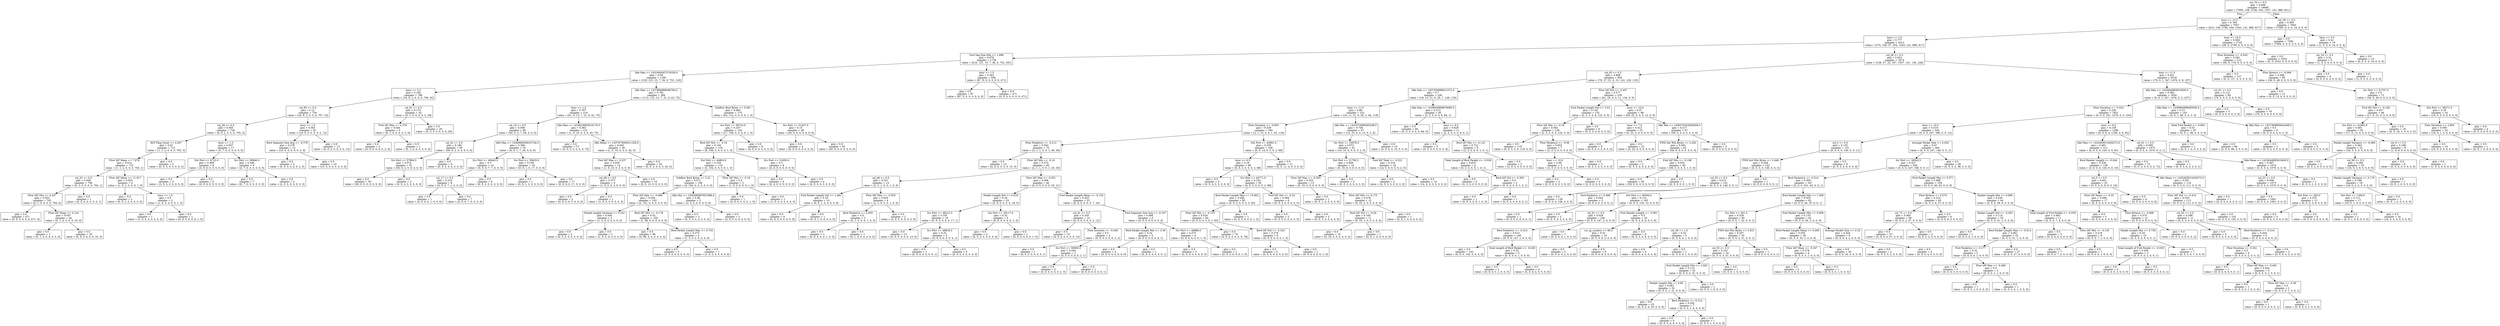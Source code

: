 digraph Tree {
node [shape=box] ;
0 [label="col_76 <= 0.5\ngini = 0.649\nsamples = 14660\nvalue = [7995, 158, 2746, 354, 1557, 141, 888, 821]"] ;
1 [label="hour <= 13.5\ngini = 0.765\nsamples = 7057\nvalue = [410, 158, 2746, 354, 1543, 141, 888, 817]"] ;
0 -> 1 [labeldistance=2.5, labelangle=45, headlabel="True"] ;
2 [label="hour <= 3.5\ngini = 0.777\nsamples = 4312\nvalue = [374, 158, 37, 354, 1543, 141, 888, 817]"] ;
1 -> 2 ;
3 [label="Fwd Seg Size Min <= 1.996\ngini = 0.676\nsamples = 1738\nvalue = [216, 121, 15, 7, 36, 0, 752, 591]"] ;
2 -> 3 ;
4 [label="Idle Max <= 1432400047374336.0\ngini = 0.56\nsamples = 1180\nvalue = [129, 121, 15, 7, 36, 0, 752, 120]"] ;
3 -> 4 ;
5 [label="hour <= 2.5\ngini = 0.182\nsamples = 786\nvalue = [16, 9, 2, 0, 5, 0, 709, 45]"] ;
4 -> 5 ;
6 [label="col_95 <= 0.5\ngini = 0.12\nsamples = 754\nvalue = [16, 8, 2, 0, 5, 0, 707, 16]"] ;
5 -> 6 ;
7 [label="col_29 <= 0.5\ngini = 0.065\nsamples = 729\nvalue = [6, 8, 2, 0, 5, 0, 705, 3]"] ;
6 -> 7 ;
8 [label="RST Flag Count <= 4.267\ngini = 0.02\nsamples = 712\nvalue = [1, 1, 2, 0, 0, 0, 705, 3]"] ;
7 -> 8 ;
9 [label="Flow IAT Mean <= 7.878\ngini = 0.014\nsamples = 710\nvalue = [1, 1, 2, 0, 0, 0, 705, 1]"] ;
8 -> 9 ;
10 [label="col_33 <= 0.5\ngini = 0.006\nsamples = 706\nvalue = [0, 1, 0, 0, 0, 0, 704, 1]"] ;
9 -> 10 ;
11 [label="Flow IAT Min <= 4.427\ngini = 0.003\nsamples = 705\nvalue = [0, 1, 0, 0, 0, 0, 704, 0]"] ;
10 -> 11 ;
12 [label="gini = 0.0\nsamples = 671\nvalue = [0, 0, 0, 0, 0, 0, 671, 0]"] ;
11 -> 12 ;
13 [label="Flow IAT Mean <= 4.124\ngini = 0.057\nsamples = 34\nvalue = [0, 1, 0, 0, 0, 0, 33, 0]"] ;
11 -> 13 ;
14 [label="gini = 0.0\nsamples = 1\nvalue = [0, 1, 0, 0, 0, 0, 0, 0]"] ;
13 -> 14 ;
15 [label="gini = 0.0\nsamples = 33\nvalue = [0, 0, 0, 0, 0, 0, 33, 0]"] ;
13 -> 15 ;
16 [label="gini = 0.0\nsamples = 1\nvalue = [0, 0, 0, 0, 0, 0, 0, 1]"] ;
10 -> 16 ;
17 [label="Flow IAT Mean <= 11.917\ngini = 0.625\nsamples = 4\nvalue = [1, 0, 2, 0, 0, 0, 1, 0]"] ;
9 -> 17 ;
18 [label="gini = 0.0\nsamples = 2\nvalue = [0, 0, 2, 0, 0, 0, 0, 0]"] ;
17 -> 18 ;
19 [label="hour <= 1.5\ngini = 0.5\nsamples = 2\nvalue = [1, 0, 0, 0, 0, 0, 1, 0]"] ;
17 -> 19 ;
20 [label="gini = 0.0\nsamples = 1\nvalue = [1, 0, 0, 0, 0, 0, 0, 0]"] ;
19 -> 20 ;
21 [label="gini = 0.0\nsamples = 1\nvalue = [0, 0, 0, 0, 0, 0, 1, 0]"] ;
19 -> 21 ;
22 [label="gini = 0.0\nsamples = 2\nvalue = [0, 0, 0, 0, 0, 0, 0, 2]"] ;
8 -> 22 ;
23 [label="hour <= 1.5\ngini = 0.657\nsamples = 17\nvalue = [5, 7, 0, 0, 5, 0, 0, 0]"] ;
7 -> 23 ;
24 [label="Dst Port <= 4722.0\ngini = 0.469\nsamples = 8\nvalue = [3, 0, 0, 0, 5, 0, 0, 0]"] ;
23 -> 24 ;
25 [label="gini = 0.0\nsamples = 3\nvalue = [3, 0, 0, 0, 0, 0, 0, 0]"] ;
24 -> 25 ;
26 [label="gini = 0.0\nsamples = 5\nvalue = [0, 0, 0, 0, 5, 0, 0, 0]"] ;
24 -> 26 ;
27 [label="Src Port <= 58946.0\ngini = 0.346\nsamples = 9\nvalue = [2, 7, 0, 0, 0, 0, 0, 0]"] ;
23 -> 27 ;
28 [label="gini = 0.0\nsamples = 7\nvalue = [0, 7, 0, 0, 0, 0, 0, 0]"] ;
27 -> 28 ;
29 [label="gini = 0.0\nsamples = 2\nvalue = [2, 0, 0, 0, 0, 0, 0, 0]"] ;
27 -> 29 ;
30 [label="hour <= 1.5\ngini = 0.563\nsamples = 25\nvalue = [10, 0, 0, 0, 0, 0, 2, 13]"] ;
6 -> 30 ;
31 [label="Bwd Segment Size Avg <= -0.378\ngini = 0.278\nsamples = 12\nvalue = [10, 0, 0, 0, 0, 0, 2, 0]"] ;
30 -> 31 ;
32 [label="gini = 0.0\nsamples = 2\nvalue = [0, 0, 0, 0, 0, 0, 2, 0]"] ;
31 -> 32 ;
33 [label="gini = 0.0\nsamples = 10\nvalue = [10, 0, 0, 0, 0, 0, 0, 0]"] ;
31 -> 33 ;
34 [label="gini = 0.0\nsamples = 13\nvalue = [0, 0, 0, 0, 0, 0, 0, 13]"] ;
30 -> 34 ;
35 [label="col_91 <= 0.5\ngini = 0.174\nsamples = 32\nvalue = [0, 1, 0, 0, 0, 0, 2, 29]"] ;
5 -> 35 ;
36 [label="Fwd IAT Max <= 2.378\ngini = 0.444\nsamples = 3\nvalue = [0, 1, 0, 0, 0, 0, 2, 0]"] ;
35 -> 36 ;
37 [label="gini = 0.0\nsamples = 2\nvalue = [0, 0, 0, 0, 0, 0, 2, 0]"] ;
36 -> 37 ;
38 [label="gini = 0.0\nsamples = 1\nvalue = [0, 1, 0, 0, 0, 0, 0, 0]"] ;
36 -> 38 ;
39 [label="gini = 0.0\nsamples = 29\nvalue = [0, 0, 0, 0, 0, 0, 0, 29]"] ;
35 -> 39 ;
40 [label="Idle Max <= 1437884989046784.0\ngini = 0.781\nsamples = 394\nvalue = [113, 112, 13, 7, 31, 0, 43, 75]"] ;
4 -> 40 ;
41 [label="hour <= 1.5\ngini = 0.767\nsamples = 219\nvalue = [51, 0, 13, 7, 31, 0, 42, 75]"] ;
40 -> 41 ;
42 [label="col_18 <= 0.5\ngini = 0.568\nsamples = 88\nvalue = [50, 0, 3, 7, 28, 0, 0, 0]"] ;
41 -> 42 ;
43 [label="col_42 <= 0.5\ngini = 0.196\nsamples = 56\nvalue = [50, 0, 2, 0, 4, 0, 0, 0]"] ;
42 -> 43 ;
44 [label="Src Port <= 57994.5\ngini = 0.074\nsamples = 52\nvalue = [50, 0, 2, 0, 0, 0, 0, 0]"] ;
43 -> 44 ;
45 [label="gini = 0.0\nsamples = 50\nvalue = [50, 0, 0, 0, 0, 0, 0, 0]"] ;
44 -> 45 ;
46 [label="gini = 0.0\nsamples = 2\nvalue = [0, 0, 2, 0, 0, 0, 0, 0]"] ;
44 -> 46 ;
47 [label="gini = 0.0\nsamples = 4\nvalue = [0, 0, 0, 0, 4, 0, 0, 0]"] ;
43 -> 47 ;
48 [label="Idle Max <= 1436980026015744.0\ngini = 0.389\nsamples = 32\nvalue = [0, 0, 1, 7, 24, 0, 0, 0]"] ;
42 -> 48 ;
49 [label="Src Port <= 49445.5\ngini = 0.5\nsamples = 14\nvalue = [0, 0, 0, 7, 7, 0, 0, 0]"] ;
48 -> 49 ;
50 [label="col_17 <= 0.5\ngini = 0.219\nsamples = 8\nvalue = [0, 0, 0, 7, 1, 0, 0, 0]"] ;
49 -> 50 ;
51 [label="gini = 0.0\nsamples = 1\nvalue = [0, 0, 0, 0, 1, 0, 0, 0]"] ;
50 -> 51 ;
52 [label="gini = 0.0\nsamples = 7\nvalue = [0, 0, 0, 7, 0, 0, 0, 0]"] ;
50 -> 52 ;
53 [label="gini = 0.0\nsamples = 6\nvalue = [0, 0, 0, 0, 6, 0, 0, 0]"] ;
49 -> 53 ;
54 [label="Src Port <= 35625.0\ngini = 0.105\nsamples = 18\nvalue = [0, 0, 1, 0, 17, 0, 0, 0]"] ;
48 -> 54 ;
55 [label="gini = 0.0\nsamples = 1\nvalue = [0, 0, 1, 0, 0, 0, 0, 0]"] ;
54 -> 55 ;
56 [label="gini = 0.0\nsamples = 17\nvalue = [0, 0, 0, 0, 17, 0, 0, 0]"] ;
54 -> 56 ;
57 [label="Idle Max <= 1434819993010176.0\ngini = 0.563\nsamples = 131\nvalue = [1, 0, 10, 0, 3, 0, 42, 75]"] ;
41 -> 57 ;
58 [label="gini = 0.0\nsamples = 75\nvalue = [0, 0, 0, 0, 0, 0, 0, 75]"] ;
57 -> 58 ;
59 [label="Idle Mean <= 1437675005411328.0\ngini = 0.402\nsamples = 56\nvalue = [1, 0, 10, 0, 3, 0, 42, 0]"] ;
57 -> 59 ;
60 [label="Fwd IAT Max <= 0.237\ngini = 0.439\nsamples = 14\nvalue = [1, 0, 10, 0, 3, 0, 0, 0]"] ;
59 -> 60 ;
61 [label="col_48 <= 0.5\ngini = 0.375\nsamples = 4\nvalue = [1, 0, 0, 0, 3, 0, 0, 0]"] ;
60 -> 61 ;
62 [label="gini = 0.0\nsamples = 3\nvalue = [0, 0, 0, 0, 3, 0, 0, 0]"] ;
61 -> 62 ;
63 [label="gini = 0.0\nsamples = 1\nvalue = [1, 0, 0, 0, 0, 0, 0, 0]"] ;
61 -> 63 ;
64 [label="gini = 0.0\nsamples = 10\nvalue = [0, 0, 10, 0, 0, 0, 0, 0]"] ;
60 -> 64 ;
65 [label="gini = 0.0\nsamples = 42\nvalue = [0, 0, 0, 0, 0, 0, 42, 0]"] ;
59 -> 65 ;
66 [label="Subflow Bwd Bytes <= 5.581\ngini = 0.465\nsamples = 175\nvalue = [62, 112, 0, 0, 0, 0, 1, 0]"] ;
40 -> 66 ;
67 [label="Src Port <= 58723.0\ngini = 0.247\nsamples = 126\nvalue = [17, 108, 0, 0, 0, 0, 1, 0]"] ;
66 -> 67 ;
68 [label="Bwd IAT Min <= -0.16\ngini = 0.156\nsamples = 118\nvalue = [9, 108, 0, 0, 0, 0, 1, 0]"] ;
67 -> 68 ;
69 [label="Dst Port <= 44863.0\ngini = 0.104\nsamples = 110\nvalue = [5, 104, 0, 0, 0, 0, 1, 0]"] ;
68 -> 69 ;
70 [label="Subflow Bwd Bytes <= 5.22\ngini = 0.071\nsamples = 108\nvalue = [4, 104, 0, 0, 0, 0, 0, 0]"] ;
69 -> 70 ;
71 [label="Flow IAT Max <= -0.488\ngini = 0.038\nsamples = 103\nvalue = [2, 101, 0, 0, 0, 0, 0, 0]"] ;
70 -> 71 ;
72 [label="Packet Length Variance <= 0.241\ngini = 0.444\nsamples = 3\nvalue = [1, 2, 0, 0, 0, 0, 0, 0]"] ;
71 -> 72 ;
73 [label="gini = 0.0\nsamples = 2\nvalue = [0, 2, 0, 0, 0, 0, 0, 0]"] ;
72 -> 73 ;
74 [label="gini = 0.0\nsamples = 1\nvalue = [1, 0, 0, 0, 0, 0, 0, 0]"] ;
72 -> 74 ;
75 [label="Bwd IAT Min <= -0.178\ngini = 0.02\nsamples = 100\nvalue = [1, 99, 0, 0, 0, 0, 0, 0]"] ;
71 -> 75 ;
76 [label="gini = 0.0\nsamples = 96\nvalue = [0, 96, 0, 0, 0, 0, 0, 0]"] ;
75 -> 76 ;
77 [label="Bwd Packet Length Max <= 0.724\ngini = 0.375\nsamples = 4\nvalue = [1, 3, 0, 0, 0, 0, 0, 0]"] ;
75 -> 77 ;
78 [label="gini = 0.0\nsamples = 3\nvalue = [0, 3, 0, 0, 0, 0, 0, 0]"] ;
77 -> 78 ;
79 [label="gini = 0.0\nsamples = 1\nvalue = [1, 0, 0, 0, 0, 0, 0, 0]"] ;
77 -> 79 ;
80 [label="Idle Min <= 1456289997651968.0\ngini = 0.48\nsamples = 5\nvalue = [2, 3, 0, 0, 0, 0, 0, 0]"] ;
70 -> 80 ;
81 [label="gini = 0.0\nsamples = 3\nvalue = [0, 3, 0, 0, 0, 0, 0, 0]"] ;
80 -> 81 ;
82 [label="gini = 0.0\nsamples = 2\nvalue = [2, 0, 0, 0, 0, 0, 0, 0]"] ;
80 -> 82 ;
83 [label="Flow IAT Min <= -0.16\ngini = 0.5\nsamples = 2\nvalue = [1, 0, 0, 0, 0, 0, 1, 0]"] ;
69 -> 83 ;
84 [label="gini = 0.0\nsamples = 1\nvalue = [0, 0, 0, 0, 0, 0, 1, 0]"] ;
83 -> 84 ;
85 [label="gini = 0.0\nsamples = 1\nvalue = [1, 0, 0, 0, 0, 0, 0, 0]"] ;
83 -> 85 ;
86 [label="Src Port <= 51650.0\ngini = 0.5\nsamples = 8\nvalue = [4, 4, 0, 0, 0, 0, 0, 0]"] ;
68 -> 86 ;
87 [label="gini = 0.0\nsamples = 4\nvalue = [0, 4, 0, 0, 0, 0, 0, 0]"] ;
86 -> 87 ;
88 [label="gini = 0.0\nsamples = 4\nvalue = [4, 0, 0, 0, 0, 0, 0, 0]"] ;
86 -> 88 ;
89 [label="gini = 0.0\nsamples = 8\nvalue = [8, 0, 0, 0, 0, 0, 0, 0]"] ;
67 -> 89 ;
90 [label="Src Port <= 51427.0\ngini = 0.15\nsamples = 49\nvalue = [45, 4, 0, 0, 0, 0, 0, 0]"] ;
66 -> 90 ;
91 [label="gini = 0.0\nsamples = 4\nvalue = [0, 4, 0, 0, 0, 0, 0, 0]"] ;
90 -> 91 ;
92 [label="gini = 0.0\nsamples = 45\nvalue = [45, 0, 0, 0, 0, 0, 0, 0]"] ;
90 -> 92 ;
93 [label="hour <= 1.5\ngini = 0.263\nsamples = 558\nvalue = [87, 0, 0, 0, 0, 0, 0, 471]"] ;
3 -> 93 ;
94 [label="gini = 0.0\nsamples = 87\nvalue = [87, 0, 0, 0, 0, 0, 0, 0]"] ;
93 -> 94 ;
95 [label="gini = 0.0\nsamples = 471\nvalue = [0, 0, 0, 0, 0, 0, 0, 471]"] ;
93 -> 95 ;
96 [label="col_58 <= 0.5\ngini = 0.622\nsamples = 2574\nvalue = [158, 37, 22, 347, 1507, 141, 136, 226]"] ;
2 -> 96 ;
97 [label="col_45 <= 0.5\ngini = 0.808\nsamples = 556\nvalue = [79, 37, 21, 0, 31, 141, 128, 119]"] ;
96 -> 97 ;
98 [label="Idle Max <= 1437459988611072.0\ngini = 0.7\nsamples = 326\nvalue = [18, 13, 21, 0, 20, 7, 128, 119]"] ;
97 -> 98 ;
99 [label="hour <= 11.5\ngini = 0.68\nsamples = 231\nvalue = [16, 11, 21, 0, 20, 1, 44, 118]"] ;
98 -> 99 ;
100 [label="Flow Duration <= -0.063\ngini = 0.529\nsamples = 184\nvalue = [2, 1, 15, 0, 5, 1, 42, 118]"] ;
99 -> 100 ;
101 [label="Flow Packets/s <= -0.212\ngini = 0.554\nsamples = 75\nvalue = [2, 1, 1, 0, 0, 1, 40, 30]"] ;
100 -> 101 ;
102 [label="gini = 0.0\nsamples = 15\nvalue = [0, 0, 0, 0, 0, 0, 15, 0]"] ;
101 -> 102 ;
103 [label="Flow IAT Min <= -0.16\ngini = 0.574\nsamples = 60\nvalue = [2, 1, 1, 0, 0, 1, 25, 30]"] ;
101 -> 103 ;
104 [label="col_46 <= 0.5\ngini = 0.551\nsamples = 14\nvalue = [2, 1, 1, 0, 0, 1, 0, 9]"] ;
103 -> 104 ;
105 [label="Fwd Packet Length Std <= 1.482\ngini = 0.18\nsamples = 10\nvalue = [0, 0, 1, 0, 0, 0, 0, 9]"] ;
104 -> 105 ;
106 [label="gini = 0.0\nsamples = 9\nvalue = [0, 0, 0, 0, 0, 0, 0, 9]"] ;
105 -> 106 ;
107 [label="gini = 0.0\nsamples = 1\nvalue = [0, 0, 1, 0, 0, 0, 0, 0]"] ;
105 -> 107 ;
108 [label="Flow IAT Max <= -0.503\ngini = 0.625\nsamples = 4\nvalue = [2, 1, 0, 0, 0, 1, 0, 0]"] ;
104 -> 108 ;
109 [label="Bwd Packets/s <= 0.055\ngini = 0.5\nsamples = 2\nvalue = [0, 1, 0, 0, 0, 1, 0, 0]"] ;
108 -> 109 ;
110 [label="gini = 0.0\nsamples = 1\nvalue = [0, 0, 0, 0, 0, 1, 0, 0]"] ;
109 -> 110 ;
111 [label="gini = 0.0\nsamples = 1\nvalue = [0, 1, 0, 0, 0, 0, 0, 0]"] ;
109 -> 111 ;
112 [label="gini = 0.0\nsamples = 2\nvalue = [2, 0, 0, 0, 0, 0, 0, 0]"] ;
108 -> 112 ;
113 [label="Flow IAT Max <= -0.501\ngini = 0.496\nsamples = 46\nvalue = [0, 0, 0, 0, 0, 0, 25, 21]"] ;
103 -> 113 ;
114 [label="Packet Length Std <= 0.419\ngini = 0.34\nsamples = 23\nvalue = [0, 0, 0, 0, 0, 0, 18, 5]"] ;
113 -> 114 ;
115 [label="Src Port <= 48212.5\ngini = 0.105\nsamples = 18\nvalue = [0, 0, 0, 0, 0, 0, 17, 1]"] ;
114 -> 115 ;
116 [label="gini = 0.0\nsamples = 13\nvalue = [0, 0, 0, 0, 0, 0, 13, 0]"] ;
115 -> 116 ;
117 [label="Src Port <= 48934.5\ngini = 0.32\nsamples = 5\nvalue = [0, 0, 0, 0, 0, 0, 4, 1]"] ;
115 -> 117 ;
118 [label="gini = 0.0\nsamples = 1\nvalue = [0, 0, 0, 0, 0, 0, 0, 1]"] ;
117 -> 118 ;
119 [label="gini = 0.0\nsamples = 4\nvalue = [0, 0, 0, 0, 0, 0, 4, 0]"] ;
117 -> 119 ;
120 [label="Src Port <= 29117.0\ngini = 0.32\nsamples = 5\nvalue = [0, 0, 0, 0, 0, 0, 1, 4]"] ;
114 -> 120 ;
121 [label="gini = 0.0\nsamples = 4\nvalue = [0, 0, 0, 0, 0, 0, 0, 4]"] ;
120 -> 121 ;
122 [label="gini = 0.0\nsamples = 1\nvalue = [0, 0, 0, 0, 0, 0, 1, 0]"] ;
120 -> 122 ;
123 [label="Fwd Packet Length Mean <= -0.132\ngini = 0.423\nsamples = 23\nvalue = [0, 0, 0, 0, 0, 0, 7, 16]"] ;
113 -> 123 ;
124 [label="col_91 <= 0.5\ngini = 0.245\nsamples = 14\nvalue = [0, 0, 0, 0, 0, 0, 2, 12]"] ;
123 -> 124 ;
125 [label="gini = 0.0\nsamples = 10\nvalue = [0, 0, 0, 0, 0, 0, 0, 10]"] ;
124 -> 125 ;
126 [label="Flow Duration <= -0.546\ngini = 0.5\nsamples = 4\nvalue = [0, 0, 0, 0, 0, 0, 2, 2]"] ;
124 -> 126 ;
127 [label="gini = 0.0\nsamples = 1\nvalue = [0, 0, 0, 0, 0, 0, 0, 1]"] ;
126 -> 127 ;
128 [label="Src Port <= 56856.5\ngini = 0.444\nsamples = 3\nvalue = [0, 0, 0, 0, 0, 0, 2, 1]"] ;
126 -> 128 ;
129 [label="gini = 0.0\nsamples = 2\nvalue = [0, 0, 0, 0, 0, 0, 2, 0]"] ;
128 -> 129 ;
130 [label="gini = 0.0\nsamples = 1\nvalue = [0, 0, 0, 0, 0, 0, 0, 1]"] ;
128 -> 130 ;
131 [label="Fwd Segment Size Avg <= -0.107\ngini = 0.494\nsamples = 9\nvalue = [0, 0, 0, 0, 0, 0, 5, 4]"] ;
123 -> 131 ;
132 [label="Bwd Packet Length Min <= 3.36\ngini = 0.32\nsamples = 5\nvalue = [0, 0, 0, 0, 0, 0, 4, 1]"] ;
131 -> 132 ;
133 [label="gini = 0.0\nsamples = 4\nvalue = [0, 0, 0, 0, 0, 0, 4, 0]"] ;
132 -> 133 ;
134 [label="gini = 0.0\nsamples = 1\nvalue = [0, 0, 0, 0, 0, 0, 0, 1]"] ;
132 -> 134 ;
135 [label="Src Port <= 49886.0\ngini = 0.375\nsamples = 4\nvalue = [0, 0, 0, 0, 0, 0, 1, 3]"] ;
131 -> 135 ;
136 [label="gini = 0.0\nsamples = 3\nvalue = [0, 0, 0, 0, 0, 0, 0, 3]"] ;
135 -> 136 ;
137 [label="gini = 0.0\nsamples = 1\nvalue = [0, 0, 0, 0, 0, 0, 1, 0]"] ;
135 -> 137 ;
138 [label="Dst Port <= 43891.0\ngini = 0.329\nsamples = 109\nvalue = [0, 0, 14, 0, 5, 0, 2, 88]"] ;
100 -> 138 ;
139 [label="hour <= 6.5\ngini = 0.19\nsamples = 98\nvalue = [0, 0, 3, 0, 5, 0, 2, 88]"] ;
138 -> 139 ;
140 [label="gini = 0.0\nsamples = 5\nvalue = [0, 0, 0, 0, 5, 0, 0, 0]"] ;
139 -> 140 ;
141 [label="Src Port <= 44771.0\ngini = 0.103\nsamples = 93\nvalue = [0, 0, 3, 0, 0, 0, 2, 88]"] ;
139 -> 141 ;
142 [label="Bwd Packet Length Max <= 15.862\ngini = 0.046\nsamples = 85\nvalue = [0, 0, 0, 0, 0, 0, 2, 83]"] ;
141 -> 142 ;
143 [label="Flow IAT Min <= -0.155\ngini = 0.024\nsamples = 84\nvalue = [0, 0, 0, 0, 0, 0, 1, 83]"] ;
142 -> 143 ;
144 [label="gini = 0.0\nsamples = 78\nvalue = [0, 0, 0, 0, 0, 0, 0, 78]"] ;
143 -> 144 ;
145 [label="Bwd IAT Std <= -0.323\ngini = 0.278\nsamples = 6\nvalue = [0, 0, 0, 0, 0, 0, 1, 5]"] ;
143 -> 145 ;
146 [label="gini = 0.0\nsamples = 5\nvalue = [0, 0, 0, 0, 0, 0, 0, 5]"] ;
145 -> 146 ;
147 [label="gini = 0.0\nsamples = 1\nvalue = [0, 0, 0, 0, 0, 0, 1, 0]"] ;
145 -> 147 ;
148 [label="gini = 0.0\nsamples = 1\nvalue = [0, 0, 0, 0, 0, 0, 1, 0]"] ;
142 -> 148 ;
149 [label="Fwd IAT Std <= -0.32\ngini = 0.469\nsamples = 8\nvalue = [0, 0, 3, 0, 0, 0, 0, 5]"] ;
141 -> 149 ;
150 [label="gini = 0.0\nsamples = 5\nvalue = [0, 0, 0, 0, 0, 0, 0, 5]"] ;
149 -> 150 ;
151 [label="gini = 0.0\nsamples = 3\nvalue = [0, 0, 3, 0, 0, 0, 0, 0]"] ;
149 -> 151 ;
152 [label="gini = 0.0\nsamples = 11\nvalue = [0, 0, 11, 0, 0, 0, 0, 0]"] ;
138 -> 152 ;
153 [label="Idle Min <= 1433574989365248.0\ngini = 0.746\nsamples = 47\nvalue = [14, 10, 6, 0, 15, 0, 2, 0]"] ;
99 -> 153 ;
154 [label="Src Port <= 35978.5\ngini = 0.672\nsamples = 32\nvalue = [14, 10, 6, 0, 0, 0, 2, 0]"] ;
153 -> 154 ;
155 [label="Dst Port <= 21709.5\ngini = 0.469\nsamples = 16\nvalue = [0, 10, 6, 0, 0, 0, 0, 0]"] ;
154 -> 155 ;
156 [label="Flow IAT Max <= -0.503\ngini = 0.355\nsamples = 13\nvalue = [0, 10, 3, 0, 0, 0, 0, 0]"] ;
155 -> 156 ;
157 [label="gini = 0.0\nsamples = 1\nvalue = [0, 0, 1, 0, 0, 0, 0, 0]"] ;
156 -> 157 ;
158 [label="Flow IAT Min <= 0.175\ngini = 0.278\nsamples = 12\nvalue = [0, 10, 2, 0, 0, 0, 0, 0]"] ;
156 -> 158 ;
159 [label="Bwd IAT Std <= -0.26\ngini = 0.165\nsamples = 11\nvalue = [0, 10, 1, 0, 0, 0, 0, 0]"] ;
158 -> 159 ;
160 [label="gini = 0.0\nsamples = 10\nvalue = [0, 10, 0, 0, 0, 0, 0, 0]"] ;
159 -> 160 ;
161 [label="gini = 0.0\nsamples = 1\nvalue = [0, 0, 1, 0, 0, 0, 0, 0]"] ;
159 -> 161 ;
162 [label="gini = 0.0\nsamples = 1\nvalue = [0, 0, 1, 0, 0, 0, 0, 0]"] ;
158 -> 162 ;
163 [label="gini = 0.0\nsamples = 3\nvalue = [0, 0, 3, 0, 0, 0, 0, 0]"] ;
155 -> 163 ;
164 [label="Fwd IAT Total <= -0.521\ngini = 0.219\nsamples = 16\nvalue = [14, 0, 0, 0, 0, 0, 2, 0]"] ;
154 -> 164 ;
165 [label="gini = 0.0\nsamples = 2\nvalue = [0, 0, 0, 0, 0, 0, 2, 0]"] ;
164 -> 165 ;
166 [label="gini = 0.0\nsamples = 14\nvalue = [14, 0, 0, 0, 0, 0, 0, 0]"] ;
164 -> 166 ;
167 [label="gini = 0.0\nsamples = 15\nvalue = [0, 0, 0, 0, 15, 0, 0, 0]"] ;
153 -> 167 ;
168 [label="Idle Max <= 1439004968878080.0\ngini = 0.213\nsamples = 95\nvalue = [2, 2, 0, 0, 0, 6, 84, 1]"] ;
98 -> 168 ;
169 [label="gini = 0.0\nsamples = 84\nvalue = [0, 0, 0, 0, 0, 0, 84, 0]"] ;
168 -> 169 ;
170 [label="hour <= 6.5\ngini = 0.628\nsamples = 11\nvalue = [2, 2, 0, 0, 0, 6, 0, 1]"] ;
168 -> 170 ;
171 [label="gini = 0.0\nsamples = 5\nvalue = [0, 0, 0, 0, 0, 5, 0, 0]"] ;
170 -> 171 ;
172 [label="Bwd IAT Min <= -0.132\ngini = 0.722\nsamples = 6\nvalue = [2, 2, 0, 0, 0, 1, 0, 1]"] ;
170 -> 172 ;
173 [label="Total Length of Bwd Packet <= -0.026\ngini = 0.625\nsamples = 4\nvalue = [0, 2, 0, 0, 0, 1, 0, 1]"] ;
172 -> 173 ;
174 [label="gini = 0.0\nsamples = 2\nvalue = [0, 2, 0, 0, 0, 0, 0, 0]"] ;
173 -> 174 ;
175 [label="Bwd IAT Std <= -0.305\ngini = 0.5\nsamples = 2\nvalue = [0, 0, 0, 0, 0, 1, 0, 1]"] ;
173 -> 175 ;
176 [label="gini = 0.0\nsamples = 1\nvalue = [0, 0, 0, 0, 0, 1, 0, 0]"] ;
175 -> 176 ;
177 [label="gini = 0.0\nsamples = 1\nvalue = [0, 0, 0, 0, 0, 0, 0, 1]"] ;
175 -> 177 ;
178 [label="gini = 0.0\nsamples = 2\nvalue = [2, 0, 0, 0, 0, 0, 0, 0]"] ;
172 -> 178 ;
179 [label="Flow IAT Std <= -0.407\ngini = 0.577\nsamples = 230\nvalue = [61, 24, 0, 0, 11, 134, 0, 0]"] ;
97 -> 179 ;
180 [label="Fwd Packet Length Std <= 3.53\ngini = 0.143\nsamples = 132\nvalue = [2, 2, 0, 0, 6, 122, 0, 0]"] ;
179 -> 180 ;
181 [label="Flow IAT Min <= -0.16\ngini = 0.062\nsamples = 126\nvalue = [2, 2, 0, 0, 0, 122, 0, 0]"] ;
180 -> 181 ;
182 [label="gini = 0.0\nsamples = 119\nvalue = [0, 0, 0, 0, 0, 119, 0, 0]"] ;
181 -> 182 ;
183 [label="Flow Packets/s <= -0.06\ngini = 0.653\nsamples = 7\nvalue = [2, 2, 0, 0, 0, 3, 0, 0]"] ;
181 -> 183 ;
184 [label="hour <= 10.0\ngini = 0.48\nsamples = 5\nvalue = [2, 0, 0, 0, 0, 3, 0, 0]"] ;
183 -> 184 ;
185 [label="gini = 0.0\nsamples = 3\nvalue = [0, 0, 0, 0, 0, 3, 0, 0]"] ;
184 -> 185 ;
186 [label="gini = 0.0\nsamples = 2\nvalue = [2, 0, 0, 0, 0, 0, 0, 0]"] ;
184 -> 186 ;
187 [label="gini = 0.0\nsamples = 2\nvalue = [0, 2, 0, 0, 0, 0, 0, 0]"] ;
183 -> 187 ;
188 [label="gini = 0.0\nsamples = 6\nvalue = [0, 0, 0, 0, 6, 0, 0, 0]"] ;
180 -> 188 ;
189 [label="hour <= 10.0\ngini = 0.57\nsamples = 98\nvalue = [59, 22, 0, 0, 5, 12, 0, 0]"] ;
179 -> 189 ;
190 [label="hour <= 7.0\ngini = 0.412\nsamples = 31\nvalue = [0, 22, 0, 0, 0, 9, 0, 0]"] ;
189 -> 190 ;
191 [label="gini = 0.0\nsamples = 9\nvalue = [0, 0, 0, 0, 0, 9, 0, 0]"] ;
190 -> 191 ;
192 [label="gini = 0.0\nsamples = 22\nvalue = [0, 22, 0, 0, 0, 0, 0, 0]"] ;
190 -> 192 ;
193 [label="Idle Min <= 1456375024582656.0\ngini = 0.217\nsamples = 67\nvalue = [59, 0, 0, 0, 5, 3, 0, 0]"] ;
189 -> 193 ;
194 [label="FWD Init Win Bytes <= 2.282\ngini = 0.092\nsamples = 62\nvalue = [59, 0, 0, 0, 0, 3, 0, 0]"] ;
193 -> 194 ;
195 [label="gini = 0.0\nsamples = 2\nvalue = [0, 0, 0, 0, 0, 2, 0, 0]"] ;
194 -> 195 ;
196 [label="Fwd IAT Min <= -0.198\ngini = 0.033\nsamples = 60\nvalue = [59, 0, 0, 0, 0, 1, 0, 0]"] ;
194 -> 196 ;
197 [label="gini = 0.0\nsamples = 59\nvalue = [59, 0, 0, 0, 0, 0, 0, 0]"] ;
196 -> 197 ;
198 [label="gini = 0.0\nsamples = 1\nvalue = [0, 0, 0, 0, 0, 1, 0, 0]"] ;
196 -> 198 ;
199 [label="gini = 0.0\nsamples = 5\nvalue = [0, 0, 0, 0, 5, 0, 0, 0]"] ;
193 -> 199 ;
200 [label="hour <= 11.5\ngini = 0.431\nsamples = 2018\nvalue = [79, 0, 1, 347, 1476, 0, 8, 107]"] ;
96 -> 200 ;
201 [label="Idle Max <= 1433644983910400.0\ngini = 0.382\nsamples = 1934\nvalue = [0, 0, 1, 347, 1476, 0, 3, 107]"] ;
200 -> 201 ;
202 [label="Flow Duration <= -0.542\ngini = 0.328\nsamples = 1831\nvalue = [0, 0, 0, 251, 1476, 0, 0, 104]"] ;
201 -> 202 ;
203 [label="hour <= 10.5\ngini = 0.519\nsamples = 545\nvalue = [0, 0, 0, 247, 286, 0, 0, 12]"] ;
202 -> 203 ;
204 [label="col_5 <= 0.5\ngini = 0.135\nsamples = 151\nvalue = [0, 0, 0, 0, 140, 0, 0, 11]"] ;
203 -> 204 ;
205 [label="FWD Init Win Bytes <= 5.446\ngini = 0.028\nsamples = 142\nvalue = [0, 0, 0, 0, 140, 0, 0, 2]"] ;
204 -> 205 ;
206 [label="col_55 <= 0.5\ngini = 0.014\nsamples = 141\nvalue = [0, 0, 0, 0, 140, 0, 0, 1]"] ;
205 -> 206 ;
207 [label="gini = 0.0\nsamples = 138\nvalue = [0, 0, 0, 0, 138, 0, 0, 0]"] ;
206 -> 207 ;
208 [label="Fwd Packets/s <= 0.588\ngini = 0.444\nsamples = 3\nvalue = [0, 0, 0, 0, 2, 0, 0, 1]"] ;
206 -> 208 ;
209 [label="gini = 0.0\nsamples = 1\nvalue = [0, 0, 0, 0, 0, 0, 0, 1]"] ;
208 -> 209 ;
210 [label="gini = 0.0\nsamples = 2\nvalue = [0, 0, 0, 0, 2, 0, 0, 0]"] ;
208 -> 210 ;
211 [label="gini = 0.0\nsamples = 1\nvalue = [0, 0, 0, 0, 0, 0, 0, 1]"] ;
205 -> 211 ;
212 [label="gini = 0.0\nsamples = 9\nvalue = [0, 0, 0, 0, 0, 0, 0, 9]"] ;
204 -> 212 ;
213 [label="Average Packet Size <= 0.434\ngini = 0.47\nsamples = 394\nvalue = [0, 0, 0, 247, 146, 0, 0, 1]"] ;
203 -> 213 ;
214 [label="Src Port <= 38262.5\ngini = 0.427\nsamples = 356\nvalue = [0, 0, 0, 247, 108, 0, 0, 1]"] ;
213 -> 214 ;
215 [label="Bwd Packets/s <= -0.214\ngini = 0.305\nsamples = 247\nvalue = [0, 0, 0, 201, 45, 0, 0, 1]"] ;
214 -> 215 ;
216 [label="Dst Port <= 38394.0\ngini = 0.114\nsamples = 165\nvalue = [0, 0, 0, 155, 10, 0, 0, 0]"] ;
215 -> 216 ;
217 [label="col_61 <= 0.5\ngini = 0.026\nsamples = 149\nvalue = [0, 0, 0, 147, 2, 0, 0, 0]"] ;
216 -> 217 ;
218 [label="Bwd Packets/s <= -0.214\ngini = 0.013\nsamples = 148\nvalue = [0, 0, 0, 147, 1, 0, 0, 0]"] ;
217 -> 218 ;
219 [label="gini = 0.0\nsamples = 143\nvalue = [0, 0, 0, 143, 0, 0, 0, 0]"] ;
218 -> 219 ;
220 [label="Total Length of Bwd Packet <= -0.029\ngini = 0.32\nsamples = 5\nvalue = [0, 0, 0, 4, 1, 0, 0, 0]"] ;
218 -> 220 ;
221 [label="gini = 0.0\nsamples = 1\nvalue = [0, 0, 0, 0, 1, 0, 0, 0]"] ;
220 -> 221 ;
222 [label="gini = 0.0\nsamples = 4\nvalue = [0, 0, 0, 4, 0, 0, 0, 0]"] ;
220 -> 222 ;
223 [label="gini = 0.0\nsamples = 1\nvalue = [0, 0, 0, 0, 1, 0, 0, 0]"] ;
217 -> 223 ;
224 [label="Fwd Header Length <= -0.061\ngini = 0.5\nsamples = 16\nvalue = [0, 0, 0, 8, 8, 0, 0, 0]"] ;
216 -> 224 ;
225 [label="src_ip_country <= 86.5\ngini = 0.32\nsamples = 10\nvalue = [0, 0, 0, 8, 2, 0, 0, 0]"] ;
224 -> 225 ;
226 [label="gini = 0.0\nsamples = 2\nvalue = [0, 0, 0, 0, 2, 0, 0, 0]"] ;
225 -> 226 ;
227 [label="gini = 0.0\nsamples = 8\nvalue = [0, 0, 0, 8, 0, 0, 0, 0]"] ;
225 -> 227 ;
228 [label="gini = 0.0\nsamples = 6\nvalue = [0, 0, 0, 0, 6, 0, 0, 0]"] ;
224 -> 228 ;
229 [label="Bwd Packet Length Min <= 1.495\ngini = 0.503\nsamples = 82\nvalue = [0, 0, 0, 46, 35, 0, 0, 1]"] ;
215 -> 229 ;
230 [label="Src Port <= 261.5\ngini = 0.329\nsamples = 40\nvalue = [0, 0, 0, 7, 32, 0, 0, 1]"] ;
229 -> 230 ;
231 [label="col_58 <= 1.5\ngini = 0.32\nsamples = 5\nvalue = [0, 0, 0, 4, 1, 0, 0, 0]"] ;
230 -> 231 ;
232 [label="gini = 0.0\nsamples = 4\nvalue = [0, 0, 0, 4, 0, 0, 0, 0]"] ;
231 -> 232 ;
233 [label="gini = 0.0\nsamples = 1\nvalue = [0, 0, 0, 0, 1, 0, 0, 0]"] ;
231 -> 233 ;
234 [label="FWD Init Win Bytes <= 3.051\ngini = 0.207\nsamples = 35\nvalue = [0, 0, 0, 3, 31, 0, 0, 1]"] ;
230 -> 234 ;
235 [label="col_55 <= 0.5\ngini = 0.161\nsamples = 34\nvalue = [0, 0, 0, 3, 31, 0, 0, 0]"] ;
234 -> 235 ;
236 [label="Fwd Packet Length Min <= 1.002\ngini = 0.114\nsamples = 33\nvalue = [0, 0, 0, 2, 31, 0, 0, 0]"] ;
235 -> 236 ;
237 [label="Packet Length Min <= 0.84\ngini = 0.061\nsamples = 32\nvalue = [0, 0, 0, 1, 31, 0, 0, 0]"] ;
236 -> 237 ;
238 [label="gini = 0.0\nsamples = 25\nvalue = [0, 0, 0, 0, 25, 0, 0, 0]"] ;
237 -> 238 ;
239 [label="Bwd Packets/s <= -0.214\ngini = 0.245\nsamples = 7\nvalue = [0, 0, 0, 1, 6, 0, 0, 0]"] ;
237 -> 239 ;
240 [label="gini = 0.0\nsamples = 6\nvalue = [0, 0, 0, 0, 6, 0, 0, 0]"] ;
239 -> 240 ;
241 [label="gini = 0.0\nsamples = 1\nvalue = [0, 0, 0, 1, 0, 0, 0, 0]"] ;
239 -> 241 ;
242 [label="gini = 0.0\nsamples = 1\nvalue = [0, 0, 0, 1, 0, 0, 0, 0]"] ;
236 -> 242 ;
243 [label="gini = 0.0\nsamples = 1\nvalue = [0, 0, 0, 1, 0, 0, 0, 0]"] ;
235 -> 243 ;
244 [label="gini = 0.0\nsamples = 1\nvalue = [0, 0, 0, 0, 0, 0, 0, 1]"] ;
234 -> 244 ;
245 [label="Fwd Packet Length Min <= 0.699\ngini = 0.133\nsamples = 42\nvalue = [0, 0, 0, 39, 3, 0, 0, 0]"] ;
229 -> 245 ;
246 [label="Bwd Packet Length Mean <= 0.495\ngini = 0.054\nsamples = 36\nvalue = [0, 0, 0, 35, 1, 0, 0, 0]"] ;
245 -> 246 ;
247 [label="Flow IAT Mean <= -0.347\ngini = 0.278\nsamples = 6\nvalue = [0, 0, 0, 5, 1, 0, 0, 0]"] ;
246 -> 247 ;
248 [label="gini = 0.0\nsamples = 5\nvalue = [0, 0, 0, 5, 0, 0, 0, 0]"] ;
247 -> 248 ;
249 [label="gini = 0.0\nsamples = 1\nvalue = [0, 0, 0, 0, 1, 0, 0, 0]"] ;
247 -> 249 ;
250 [label="gini = 0.0\nsamples = 30\nvalue = [0, 0, 0, 30, 0, 0, 0, 0]"] ;
246 -> 250 ;
251 [label="Average Packet Size <= 0.32\ngini = 0.444\nsamples = 6\nvalue = [0, 0, 0, 4, 2, 0, 0, 0]"] ;
245 -> 251 ;
252 [label="gini = 0.0\nsamples = 2\nvalue = [0, 0, 0, 0, 2, 0, 0, 0]"] ;
251 -> 252 ;
253 [label="gini = 0.0\nsamples = 4\nvalue = [0, 0, 0, 4, 0, 0, 0, 0]"] ;
251 -> 253 ;
254 [label="Fwd Packet Length Min <= 0.571\ngini = 0.488\nsamples = 109\nvalue = [0, 0, 0, 46, 63, 0, 0, 0]"] ;
214 -> 254 ;
255 [label="Flow Bytes/s <= 0.579\ngini = 0.216\nsamples = 65\nvalue = [0, 0, 0, 8, 57, 0, 0, 0]"] ;
254 -> 255 ;
256 [label="col_75 <= 0.5\ngini = 0.065\nsamples = 59\nvalue = [0, 0, 0, 2, 57, 0, 0, 0]"] ;
255 -> 256 ;
257 [label="gini = 0.0\nsamples = 57\nvalue = [0, 0, 0, 0, 57, 0, 0, 0]"] ;
256 -> 257 ;
258 [label="gini = 0.0\nsamples = 2\nvalue = [0, 0, 0, 2, 0, 0, 0, 0]"] ;
256 -> 258 ;
259 [label="gini = 0.0\nsamples = 6\nvalue = [0, 0, 0, 6, 0, 0, 0, 0]"] ;
255 -> 259 ;
260 [label="Packet Length Min <= 0.966\ngini = 0.236\nsamples = 44\nvalue = [0, 0, 0, 38, 6, 0, 0, 0]"] ;
254 -> 260 ;
261 [label="Packet Length Std <= -0.263\ngini = 0.114\nsamples = 33\nvalue = [0, 0, 0, 31, 2, 0, 0, 0]"] ;
260 -> 261 ;
262 [label="gini = 0.0\nsamples = 1\nvalue = [0, 0, 0, 0, 1, 0, 0, 0]"] ;
261 -> 262 ;
263 [label="Bwd Packet Length Max <= -0.014\ngini = 0.061\nsamples = 32\nvalue = [0, 0, 0, 31, 1, 0, 0, 0]"] ;
261 -> 263 ;
264 [label="Fwd Packets/s <= -0.177\ngini = 0.32\nsamples = 5\nvalue = [0, 0, 0, 4, 1, 0, 0, 0]"] ;
263 -> 264 ;
265 [label="gini = 0.0\nsamples = 3\nvalue = [0, 0, 0, 3, 0, 0, 0, 0]"] ;
264 -> 265 ;
266 [label="Flow IAT Max <= -0.496\ngini = 0.5\nsamples = 2\nvalue = [0, 0, 0, 1, 1, 0, 0, 0]"] ;
264 -> 266 ;
267 [label="gini = 0.0\nsamples = 1\nvalue = [0, 0, 0, 1, 0, 0, 0, 0]"] ;
266 -> 267 ;
268 [label="gini = 0.0\nsamples = 1\nvalue = [0, 0, 0, 0, 1, 0, 0, 0]"] ;
266 -> 268 ;
269 [label="gini = 0.0\nsamples = 27\nvalue = [0, 0, 0, 27, 0, 0, 0, 0]"] ;
263 -> 269 ;
270 [label="Total Length of Fwd Packet <= -0.035\ngini = 0.463\nsamples = 11\nvalue = [0, 0, 0, 7, 4, 0, 0, 0]"] ;
260 -> 270 ;
271 [label="gini = 0.0\nsamples = 3\nvalue = [0, 0, 0, 0, 3, 0, 0, 0]"] ;
270 -> 271 ;
272 [label="Flow IAT Min <= -0.135\ngini = 0.219\nsamples = 8\nvalue = [0, 0, 0, 7, 1, 0, 0, 0]"] ;
270 -> 272 ;
273 [label="gini = 0.0\nsamples = 7\nvalue = [0, 0, 0, 7, 0, 0, 0, 0]"] ;
272 -> 273 ;
274 [label="gini = 0.0\nsamples = 1\nvalue = [0, 0, 0, 0, 1, 0, 0, 0]"] ;
272 -> 274 ;
275 [label="gini = 0.0\nsamples = 38\nvalue = [0, 0, 0, 0, 38, 0, 0, 0]"] ;
213 -> 275 ;
276 [label="hour <= 6.5\ngini = 0.139\nsamples = 1286\nvalue = [0, 0, 0, 4, 1190, 0, 0, 92]"] ;
202 -> 276 ;
277 [label="Idle Max <= 1432405013430272.0\ngini = 0.491\nsamples = 211\nvalue = [0, 0, 0, 0, 120, 0, 0, 91]"] ;
276 -> 277 ;
278 [label="Bwd Header Length <= -0.044\ngini = 0.236\nsamples = 139\nvalue = [0, 0, 0, 0, 120, 0, 0, 19]"] ;
277 -> 278 ;
279 [label="col_5 <= 0.5\ngini = 0.461\nsamples = 25\nvalue = [0, 0, 0, 0, 9, 0, 0, 16]"] ;
278 -> 279 ;
280 [label="Flow IAT Mean <= -0.33\ngini = 0.498\nsamples = 17\nvalue = [0, 0, 0, 0, 9, 0, 0, 8]"] ;
279 -> 280 ;
281 [label="gini = 0.0\nsamples = 5\nvalue = [0, 0, 0, 0, 0, 0, 0, 5]"] ;
280 -> 281 ;
282 [label="Flow Bytes/s <= -0.068\ngini = 0.375\nsamples = 12\nvalue = [0, 0, 0, 0, 9, 0, 0, 3]"] ;
280 -> 282 ;
283 [label="Packet Length Min <= 0.736\ngini = 0.18\nsamples = 10\nvalue = [0, 0, 0, 0, 9, 0, 0, 1]"] ;
282 -> 283 ;
284 [label="Total Length of Fwd Packet <= -0.035\ngini = 0.444\nsamples = 3\nvalue = [0, 0, 0, 0, 2, 0, 0, 1]"] ;
283 -> 284 ;
285 [label="gini = 0.0\nsamples = 2\nvalue = [0, 0, 0, 0, 2, 0, 0, 0]"] ;
284 -> 285 ;
286 [label="gini = 0.0\nsamples = 1\nvalue = [0, 0, 0, 0, 0, 0, 0, 1]"] ;
284 -> 286 ;
287 [label="gini = 0.0\nsamples = 7\nvalue = [0, 0, 0, 0, 7, 0, 0, 0]"] ;
283 -> 287 ;
288 [label="gini = 0.0\nsamples = 2\nvalue = [0, 0, 0, 0, 0, 0, 0, 2]"] ;
282 -> 288 ;
289 [label="gini = 0.0\nsamples = 8\nvalue = [0, 0, 0, 0, 0, 0, 0, 8]"] ;
279 -> 289 ;
290 [label="Idle Mean <= 1432405013430272.0\ngini = 0.051\nsamples = 114\nvalue = [0, 0, 0, 0, 111, 0, 0, 3]"] ;
278 -> 290 ;
291 [label="Flow IAT Std <= -0.415\ngini = 0.035\nsamples = 113\nvalue = [0, 0, 0, 0, 111, 0, 0, 2]"] ;
290 -> 291 ;
292 [label="col_55 <= 0.5\ngini = 0.298\nsamples = 11\nvalue = [0, 0, 0, 0, 9, 0, 0, 2]"] ;
291 -> 292 ;
293 [label="gini = 0.0\nsamples = 5\nvalue = [0, 0, 0, 0, 5, 0, 0, 0]"] ;
292 -> 293 ;
294 [label="Bwd Packets/s <= -0.214\ngini = 0.444\nsamples = 6\nvalue = [0, 0, 0, 0, 4, 0, 0, 2]"] ;
292 -> 294 ;
295 [label="Flow Duration <= -0.541\ngini = 0.5\nsamples = 4\nvalue = [0, 0, 0, 0, 2, 0, 0, 2]"] ;
294 -> 295 ;
296 [label="gini = 0.0\nsamples = 1\nvalue = [0, 0, 0, 0, 0, 0, 0, 1]"] ;
295 -> 296 ;
297 [label="Flow IAT Max <= -0.491\ngini = 0.444\nsamples = 3\nvalue = [0, 0, 0, 0, 2, 0, 0, 1]"] ;
295 -> 297 ;
298 [label="gini = 0.0\nsamples = 1\nvalue = [0, 0, 0, 0, 1, 0, 0, 0]"] ;
297 -> 298 ;
299 [label="Flow IAT Max <= -0.49\ngini = 0.5\nsamples = 2\nvalue = [0, 0, 0, 0, 1, 0, 0, 1]"] ;
297 -> 299 ;
300 [label="gini = 0.0\nsamples = 1\nvalue = [0, 0, 0, 0, 0, 0, 0, 1]"] ;
299 -> 300 ;
301 [label="gini = 0.0\nsamples = 1\nvalue = [0, 0, 0, 0, 1, 0, 0, 0]"] ;
299 -> 301 ;
302 [label="gini = 0.0\nsamples = 2\nvalue = [0, 0, 0, 0, 2, 0, 0, 0]"] ;
294 -> 302 ;
303 [label="gini = 0.0\nsamples = 102\nvalue = [0, 0, 0, 0, 102, 0, 0, 0]"] ;
291 -> 303 ;
304 [label="gini = 0.0\nsamples = 1\nvalue = [0, 0, 0, 0, 0, 0, 0, 1]"] ;
290 -> 304 ;
305 [label="gini = 0.0\nsamples = 72\nvalue = [0, 0, 0, 0, 0, 0, 0, 72]"] ;
277 -> 305 ;
306 [label="col_91 <= 0.5\ngini = 0.009\nsamples = 1075\nvalue = [0, 0, 0, 4, 1070, 0, 0, 1]"] ;
276 -> 306 ;
307 [label="gini = 0.0\nsamples = 1\nvalue = [0, 0, 0, 0, 0, 0, 0, 1]"] ;
306 -> 307 ;
308 [label="Idle Mean <= 1433644983910400.0\ngini = 0.007\nsamples = 1074\nvalue = [0, 0, 0, 4, 1070, 0, 0, 0]"] ;
306 -> 308 ;
309 [label="col_53 <= 0.5\ngini = 0.006\nsamples = 1073\nvalue = [0, 0, 0, 3, 1070, 0, 0, 0]"] ;
308 -> 309 ;
310 [label="gini = 0.0\nsamples = 1061\nvalue = [0, 0, 0, 0, 1061, 0, 0, 0]"] ;
309 -> 310 ;
311 [label="Dst Port <= 283.0\ngini = 0.375\nsamples = 12\nvalue = [0, 0, 0, 3, 9, 0, 0, 0]"] ;
309 -> 311 ;
312 [label="gini = 0.0\nsamples = 3\nvalue = [0, 0, 0, 3, 0, 0, 0, 0]"] ;
311 -> 312 ;
313 [label="gini = 0.0\nsamples = 9\nvalue = [0, 0, 0, 0, 9, 0, 0, 0]"] ;
311 -> 313 ;
314 [label="gini = 0.0\nsamples = 1\nvalue = [0, 0, 0, 1, 0, 0, 0, 0]"] ;
308 -> 314 ;
315 [label="Idle Max <= 1436894999085056.0\ngini = 0.13\nsamples = 103\nvalue = [0, 0, 1, 96, 0, 0, 3, 3]"] ;
201 -> 315 ;
316 [label="Total Fwd Packet <= -0.063\ngini = 0.02\nsamples = 97\nvalue = [0, 0, 1, 96, 0, 0, 0, 0]"] ;
315 -> 316 ;
317 [label="gini = 0.0\nsamples = 1\nvalue = [0, 0, 1, 0, 0, 0, 0, 0]"] ;
316 -> 317 ;
318 [label="gini = 0.0\nsamples = 96\nvalue = [0, 0, 0, 96, 0, 0, 0, 0]"] ;
316 -> 318 ;
319 [label="Idle Max <= 1437369995624448.0\ngini = 0.5\nsamples = 6\nvalue = [0, 0, 0, 0, 0, 0, 3, 3]"] ;
315 -> 319 ;
320 [label="gini = 0.0\nsamples = 3\nvalue = [0, 0, 0, 0, 0, 0, 0, 3]"] ;
319 -> 320 ;
321 [label="gini = 0.0\nsamples = 3\nvalue = [0, 0, 0, 0, 0, 0, 3, 0]"] ;
319 -> 321 ;
322 [label="col_91 <= 0.5\ngini = 0.112\nsamples = 84\nvalue = [79, 0, 0, 0, 0, 0, 5, 0]"] ;
200 -> 322 ;
323 [label="gini = 0.0\nsamples = 5\nvalue = [0, 0, 0, 0, 0, 0, 5, 0]"] ;
322 -> 323 ;
324 [label="gini = 0.0\nsamples = 79\nvalue = [79, 0, 0, 0, 0, 0, 0, 0]"] ;
322 -> 324 ;
325 [label="hour <= 14.5\ngini = 0.026\nsamples = 2745\nvalue = [36, 0, 2709, 0, 0, 0, 0, 0]"] ;
1 -> 325 ;
326 [label="Flow Duration <= -0.543\ngini = 0.282\nsamples = 212\nvalue = [36, 0, 176, 0, 0, 0, 0, 0]"] ;
325 -> 326 ;
327 [label="gini = 0.0\nsamples = 127\nvalue = [0, 0, 127, 0, 0, 0, 0, 0]"] ;
326 -> 327 ;
328 [label="Flow Bytes/s <= -0.068\ngini = 0.488\nsamples = 85\nvalue = [36, 0, 49, 0, 0, 0, 0, 0]"] ;
326 -> 328 ;
329 [label="gini = 0.0\nsamples = 13\nvalue = [0, 0, 13, 0, 0, 0, 0, 0]"] ;
328 -> 329 ;
330 [label="Src Port <= 51797.5\ngini = 0.5\nsamples = 72\nvalue = [36, 0, 36, 0, 0, 0, 0, 0]"] ;
328 -> 330 ;
331 [label="Fwd IAT Std <= -0.182\ngini = 0.457\nsamples = 48\nvalue = [17, 0, 31, 0, 0, 0, 0, 0]"] ;
330 -> 331 ;
332 [label="Src Port <= 41862.0\ngini = 0.491\nsamples = 30\nvalue = [17, 0, 13, 0, 0, 0, 0, 0]"] ;
331 -> 332 ;
333 [label="Packet Length Variance <= -0.069\ngini = 0.363\nsamples = 21\nvalue = [16, 0, 5, 0, 0, 0, 0, 0]"] ;
332 -> 333 ;
334 [label="gini = 0.0\nsamples = 2\nvalue = [0, 0, 2, 0, 0, 0, 0, 0]"] ;
333 -> 334 ;
335 [label="col_98 <= 0.5\ngini = 0.266\nsamples = 19\nvalue = [16, 0, 3, 0, 0, 0, 0, 0]"] ;
333 -> 335 ;
336 [label="Packet Length Variance <= 0.176\ngini = 0.198\nsamples = 18\nvalue = [16, 0, 2, 0, 0, 0, 0, 0]"] ;
335 -> 336 ;
337 [label="Dst Port <= 1269.0\ngini = 0.111\nsamples = 17\nvalue = [16, 0, 1, 0, 0, 0, 0, 0]"] ;
336 -> 337 ;
338 [label="gini = 0.0\nsamples = 1\nvalue = [0, 0, 1, 0, 0, 0, 0, 0]"] ;
337 -> 338 ;
339 [label="gini = 0.0\nsamples = 16\nvalue = [16, 0, 0, 0, 0, 0, 0, 0]"] ;
337 -> 339 ;
340 [label="gini = 0.0\nsamples = 1\nvalue = [0, 0, 1, 0, 0, 0, 0, 0]"] ;
336 -> 340 ;
341 [label="gini = 0.0\nsamples = 1\nvalue = [0, 0, 1, 0, 0, 0, 0, 0]"] ;
335 -> 341 ;
342 [label="col_9 <= 0.5\ngini = 0.198\nsamples = 9\nvalue = [1, 0, 8, 0, 0, 0, 0, 0]"] ;
332 -> 342 ;
343 [label="gini = 0.0\nsamples = 8\nvalue = [0, 0, 8, 0, 0, 0, 0, 0]"] ;
342 -> 343 ;
344 [label="gini = 0.0\nsamples = 1\nvalue = [1, 0, 0, 0, 0, 0, 0, 0]"] ;
342 -> 344 ;
345 [label="gini = 0.0\nsamples = 18\nvalue = [0, 0, 18, 0, 0, 0, 0, 0]"] ;
331 -> 345 ;
346 [label="Dst Port <= 59271.0\ngini = 0.33\nsamples = 24\nvalue = [19, 0, 5, 0, 0, 0, 0, 0]"] ;
330 -> 346 ;
347 [label="Flow Duration <= 2.603\ngini = 0.095\nsamples = 20\nvalue = [19, 0, 1, 0, 0, 0, 0, 0]"] ;
346 -> 347 ;
348 [label="gini = 0.0\nsamples = 19\nvalue = [19, 0, 0, 0, 0, 0, 0, 0]"] ;
347 -> 348 ;
349 [label="gini = 0.0\nsamples = 1\nvalue = [0, 0, 1, 0, 0, 0, 0, 0]"] ;
347 -> 349 ;
350 [label="gini = 0.0\nsamples = 4\nvalue = [0, 0, 4, 0, 0, 0, 0, 0]"] ;
346 -> 350 ;
351 [label="gini = 0.0\nsamples = 2533\nvalue = [0, 0, 2533, 0, 0, 0, 0, 0]"] ;
325 -> 351 ;
352 [label="col_58 <= 0.5\ngini = 0.005\nsamples = 7603\nvalue = [7585, 0, 0, 0, 14, 0, 0, 4]"] ;
0 -> 352 [labeldistance=2.5, labelangle=-45, headlabel="False"] ;
353 [label="gini = 0.0\nsamples = 7584\nvalue = [7584, 0, 0, 0, 0, 0, 0, 0]"] ;
352 -> 353 ;
354 [label="hour <= 5.5\ngini = 0.41\nsamples = 19\nvalue = [1, 0, 0, 0, 14, 0, 0, 4]"] ;
352 -> 354 ;
355 [label="col_19 <= 0.5\ngini = 0.32\nsamples = 5\nvalue = [1, 0, 0, 0, 0, 0, 0, 4]"] ;
354 -> 355 ;
356 [label="gini = 0.0\nsamples = 4\nvalue = [0, 0, 0, 0, 0, 0, 0, 4]"] ;
355 -> 356 ;
357 [label="gini = 0.0\nsamples = 1\nvalue = [1, 0, 0, 0, 0, 0, 0, 0]"] ;
355 -> 357 ;
358 [label="gini = 0.0\nsamples = 14\nvalue = [0, 0, 0, 0, 14, 0, 0, 0]"] ;
354 -> 358 ;
}